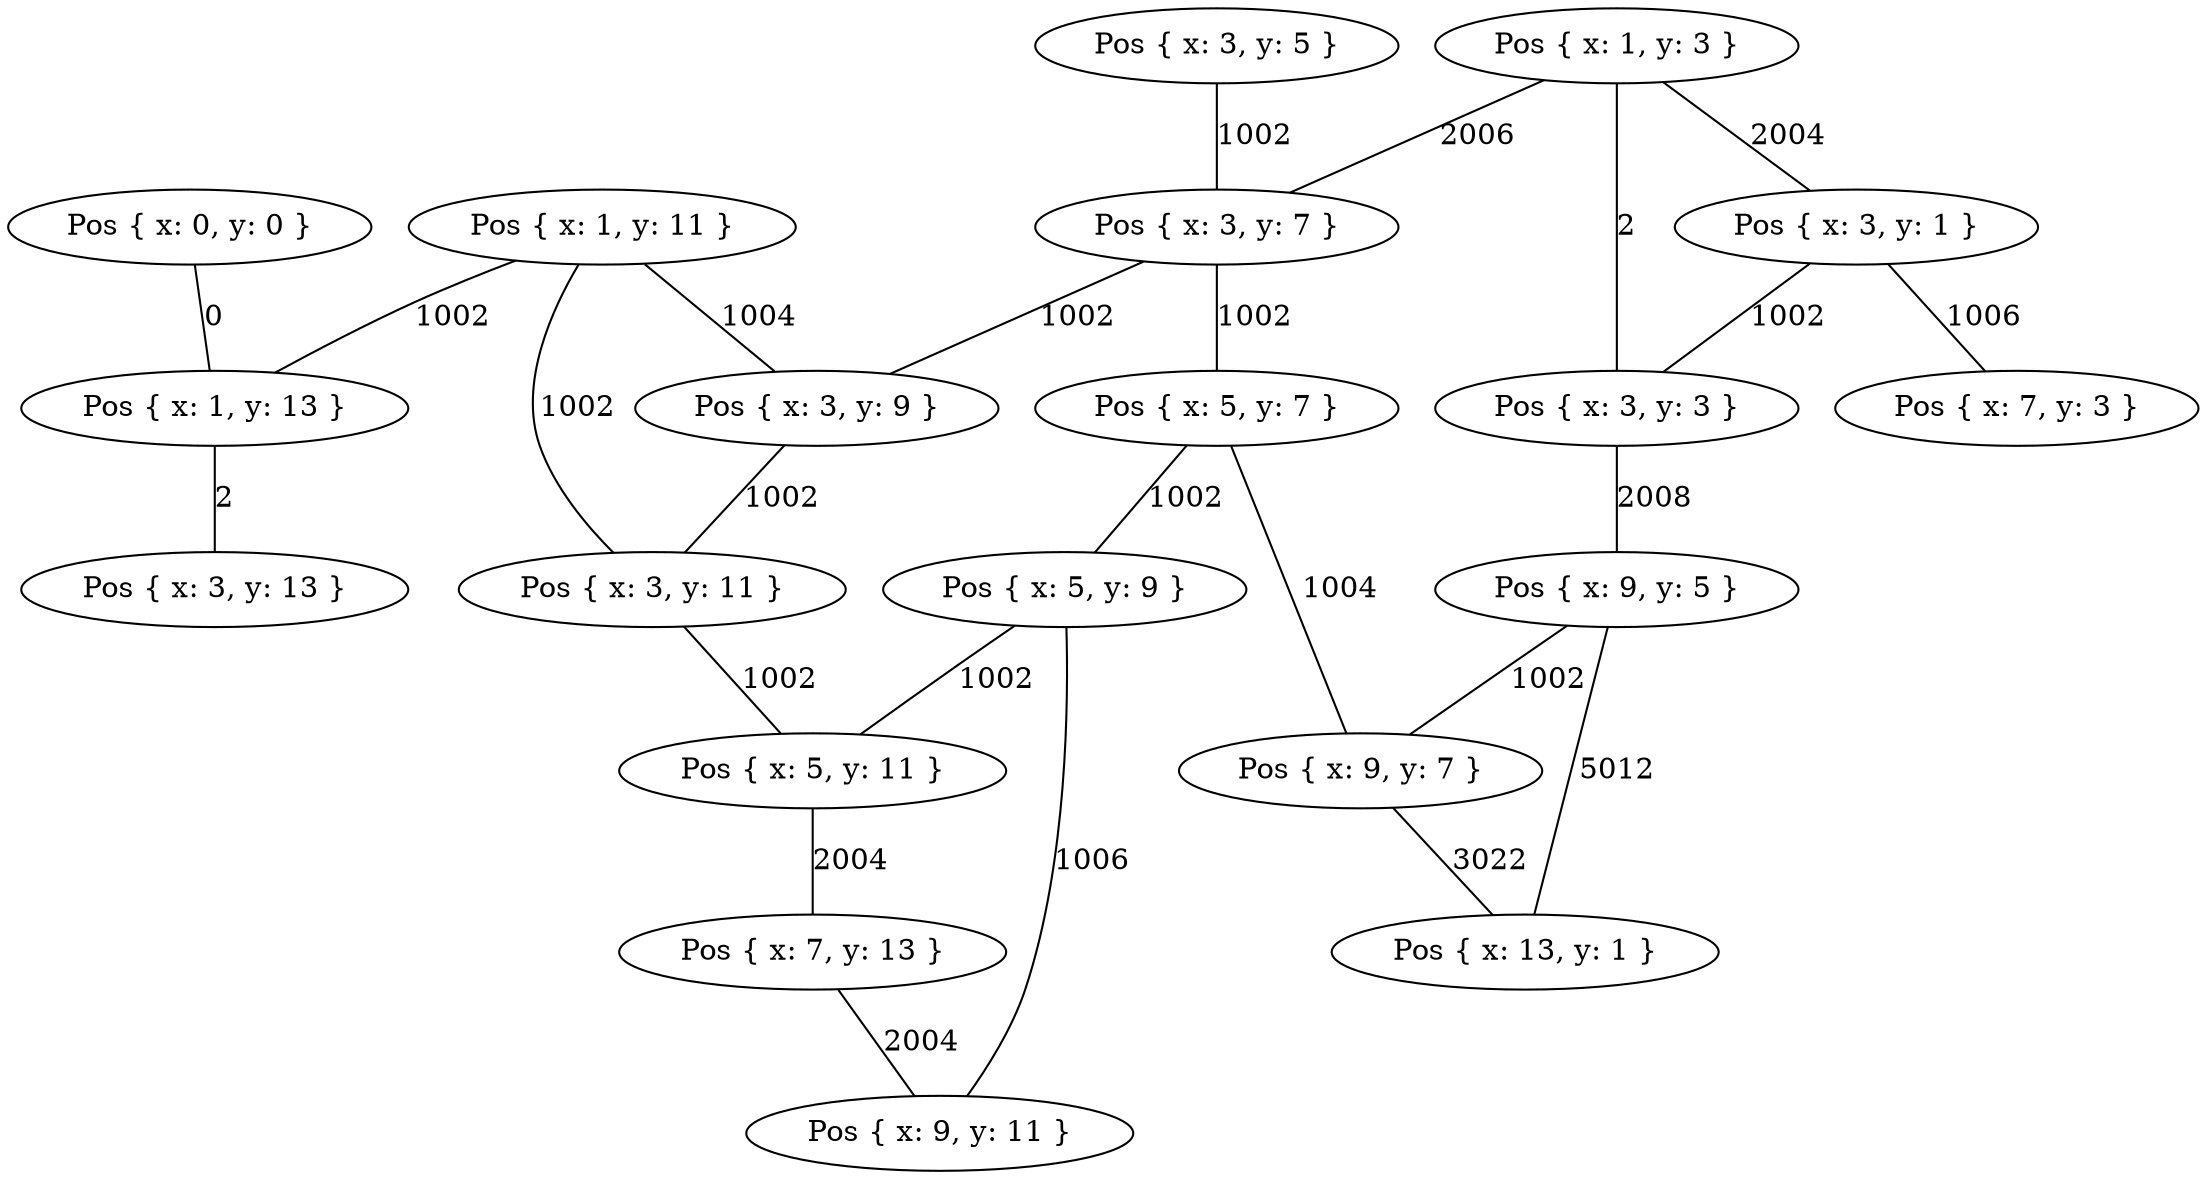 graph {
    0 [ label = "Pos { x: 0, y: 0 }" ]
    1 [ label = "Pos { x: 1, y: 13 }" ]
    2 [ label = "Pos { x: 3, y: 13 }" ]
    3 [ label = "Pos { x: 1, y: 11 }" ]
    4 [ label = "Pos { x: 3, y: 9 }" ]
    5 [ label = "Pos { x: 3, y: 11 }" ]
    6 [ label = "Pos { x: 5, y: 11 }" ]
    7 [ label = "Pos { x: 7, y: 13 }" ]
    8 [ label = "Pos { x: 9, y: 11 }" ]
    9 [ label = "Pos { x: 5, y: 9 }" ]
    10 [ label = "Pos { x: 5, y: 7 }" ]
    11 [ label = "Pos { x: 9, y: 7 }" ]
    12 [ label = "Pos { x: 13, y: 1 }" ]
    13 [ label = "Pos { x: 9, y: 5 }" ]
    14 [ label = "Pos { x: 3, y: 3 }" ]
    15 [ label = "Pos { x: 1, y: 3 }" ]
    16 [ label = "Pos { x: 3, y: 1 }" ]
    17 [ label = "Pos { x: 7, y: 3 }" ]
    18 [ label = "Pos { x: 3, y: 7 }" ]
    19 [ label = "Pos { x: 3, y: 5 }" ]
    0 -- 1 [ label = "0" ]
    1 -- 2 [ label = "2" ]
    3 -- 1 [ label = "1002" ]
    3 -- 4 [ label = "1004" ]
    4 -- 5 [ label = "1002" ]
    3 -- 5 [ label = "1002" ]
    5 -- 6 [ label = "1002" ]
    6 -- 7 [ label = "2004" ]
    7 -- 8 [ label = "2004" ]
    9 -- 8 [ label = "1006" ]
    10 -- 9 [ label = "1002" ]
    10 -- 11 [ label = "1004" ]
    11 -- 12 [ label = "3022" ]
    13 -- 12 [ label = "5012" ]
    14 -- 13 [ label = "2008" ]
    15 -- 14 [ label = "2" ]
    15 -- 16 [ label = "2004" ]
    16 -- 17 [ label = "1006" ]
    16 -- 14 [ label = "1002" ]
    15 -- 18 [ label = "2006" ]
    18 -- 10 [ label = "1002" ]
    18 -- 4 [ label = "1002" ]
    19 -- 18 [ label = "1002" ]
    13 -- 11 [ label = "1002" ]
    9 -- 6 [ label = "1002" ]
}

